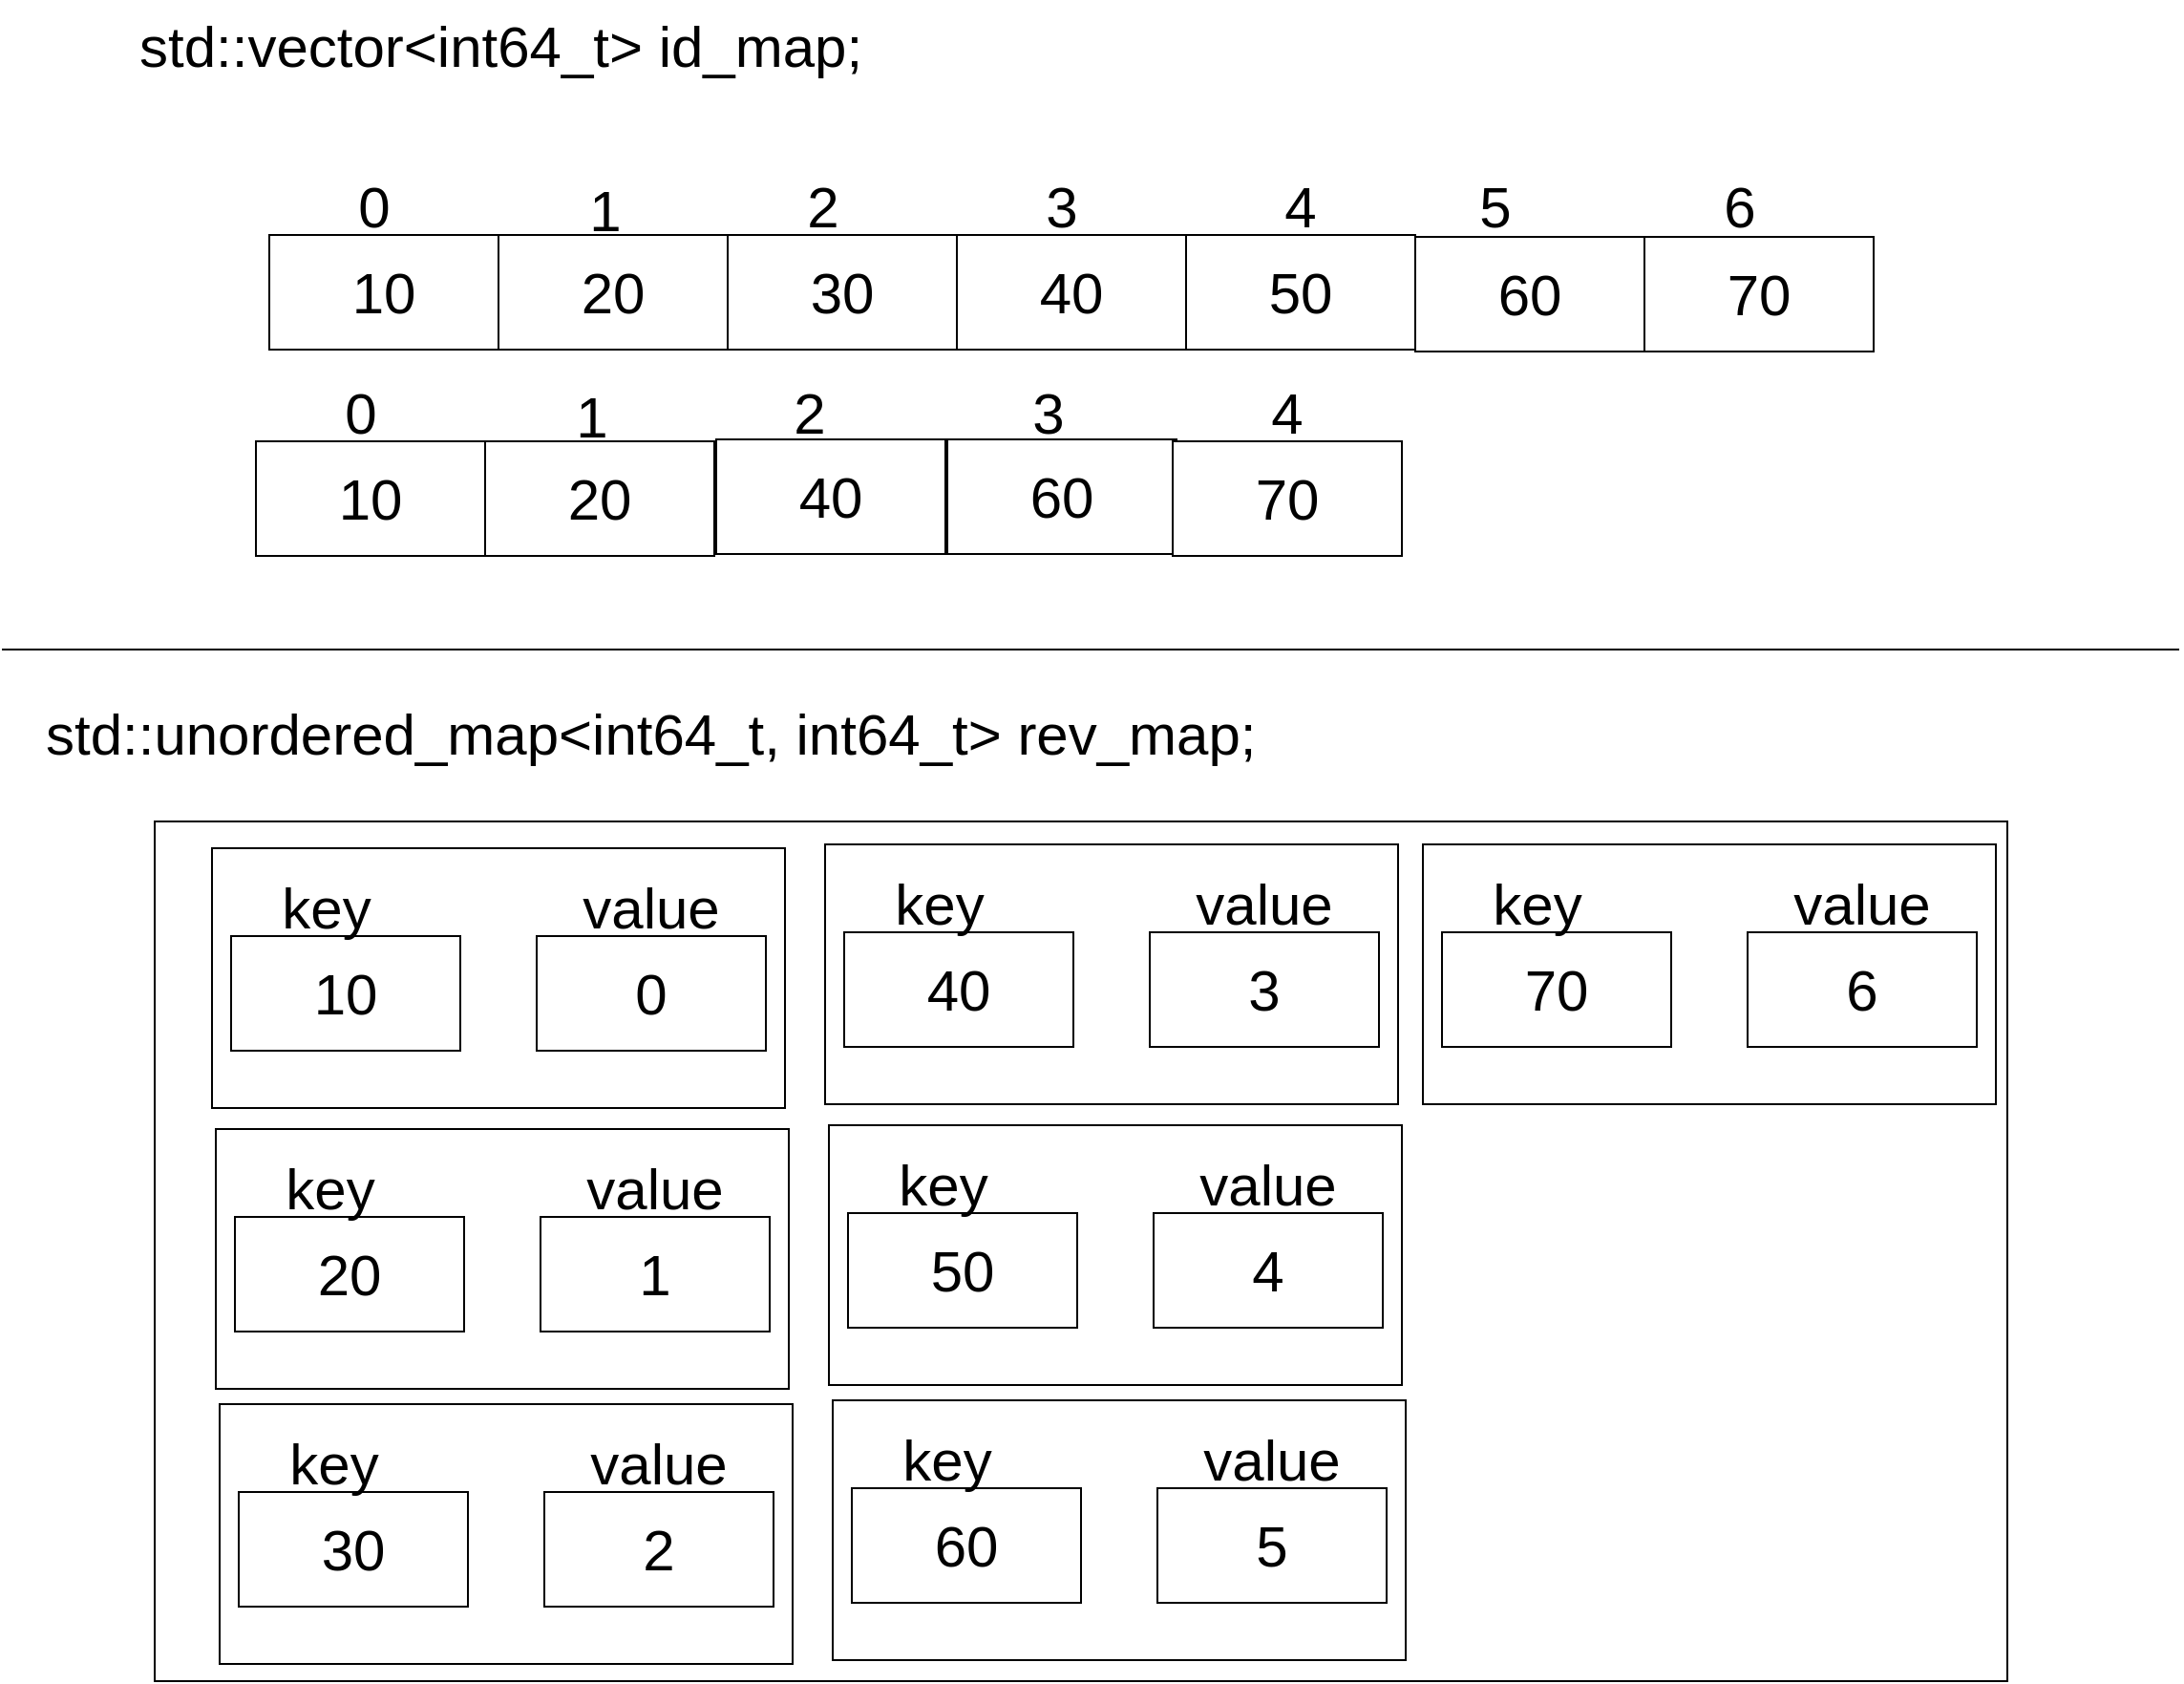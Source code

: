 <mxfile>
    <diagram id="_CUqrX9coeGqUWHdb1A_" name="第 1 页">
        <mxGraphModel dx="1655" dy="1678" grid="1" gridSize="10" guides="1" tooltips="1" connect="1" arrows="1" fold="1" page="1" pageScale="1" pageWidth="1169" pageHeight="827" math="0" shadow="0">
            <root>
                <mxCell id="0"/>
                <mxCell id="1" parent="0"/>
                <mxCell id="54" value="" style="rounded=0;whiteSpace=wrap;html=1;fontSize=30;" parent="1" vertex="1">
                    <mxGeometry x="80" y="330" width="970" height="450" as="geometry"/>
                </mxCell>
                <mxCell id="23" value="" style="rounded=0;whiteSpace=wrap;html=1;fontSize=30;" parent="1" vertex="1">
                    <mxGeometry x="110" y="344" width="300" height="136" as="geometry"/>
                </mxCell>
                <mxCell id="2" value="10" style="rounded=0;whiteSpace=wrap;html=1;fontSize=30;" parent="1" vertex="1">
                    <mxGeometry x="140" y="23" width="120" height="60" as="geometry"/>
                </mxCell>
                <mxCell id="3" value="20" style="rounded=0;whiteSpace=wrap;html=1;fontSize=30;" parent="1" vertex="1">
                    <mxGeometry x="260" y="23" width="120" height="60" as="geometry"/>
                </mxCell>
                <mxCell id="4" value="&lt;font style=&quot;font-size: 30px;&quot;&gt;30&lt;/font&gt;" style="rounded=0;whiteSpace=wrap;html=1;" parent="1" vertex="1">
                    <mxGeometry x="380" y="23" width="120" height="60" as="geometry"/>
                </mxCell>
                <mxCell id="5" value="40" style="rounded=0;whiteSpace=wrap;html=1;fontSize=30;" parent="1" vertex="1">
                    <mxGeometry x="500" y="23" width="120" height="60" as="geometry"/>
                </mxCell>
                <mxCell id="6" value="50" style="rounded=0;whiteSpace=wrap;html=1;fontSize=30;" parent="1" vertex="1">
                    <mxGeometry x="620" y="23" width="120" height="60" as="geometry"/>
                </mxCell>
                <mxCell id="7" value="0" style="text;html=1;strokeColor=none;fillColor=none;align=center;verticalAlign=middle;whiteSpace=wrap;rounded=0;fontSize=30;" parent="1" vertex="1">
                    <mxGeometry x="165" y="-7" width="60" height="30" as="geometry"/>
                </mxCell>
                <mxCell id="8" value="1" style="text;html=1;strokeColor=none;fillColor=none;align=center;verticalAlign=middle;whiteSpace=wrap;rounded=0;fontSize=30;" parent="1" vertex="1">
                    <mxGeometry x="286" y="-5" width="60" height="30" as="geometry"/>
                </mxCell>
                <mxCell id="9" value="2" style="text;html=1;strokeColor=none;fillColor=none;align=center;verticalAlign=middle;whiteSpace=wrap;rounded=0;fontSize=30;" parent="1" vertex="1">
                    <mxGeometry x="400" y="-7" width="60" height="30" as="geometry"/>
                </mxCell>
                <mxCell id="10" value="3" style="text;html=1;strokeColor=none;fillColor=none;align=center;verticalAlign=middle;whiteSpace=wrap;rounded=0;fontSize=30;" parent="1" vertex="1">
                    <mxGeometry x="525" y="-7" width="60" height="30" as="geometry"/>
                </mxCell>
                <mxCell id="11" value="4" style="text;html=1;strokeColor=none;fillColor=none;align=center;verticalAlign=middle;whiteSpace=wrap;rounded=0;fontSize=30;" parent="1" vertex="1">
                    <mxGeometry x="650" y="-7" width="60" height="30" as="geometry"/>
                </mxCell>
                <mxCell id="12" value="60" style="rounded=0;whiteSpace=wrap;html=1;fontSize=30;" parent="1" vertex="1">
                    <mxGeometry x="740" y="24" width="120" height="60" as="geometry"/>
                </mxCell>
                <mxCell id="13" value="70" style="rounded=0;whiteSpace=wrap;html=1;fontSize=30;" parent="1" vertex="1">
                    <mxGeometry x="860" y="24" width="120" height="60" as="geometry"/>
                </mxCell>
                <mxCell id="14" value="5" style="text;html=1;strokeColor=none;fillColor=none;align=center;verticalAlign=middle;whiteSpace=wrap;rounded=0;fontSize=30;" parent="1" vertex="1">
                    <mxGeometry x="752" y="-7" width="60" height="30" as="geometry"/>
                </mxCell>
                <mxCell id="15" value="6" style="text;html=1;strokeColor=none;fillColor=none;align=center;verticalAlign=middle;whiteSpace=wrap;rounded=0;fontSize=30;" parent="1" vertex="1">
                    <mxGeometry x="880" y="-7" width="60" height="30" as="geometry"/>
                </mxCell>
                <mxCell id="16" value="" style="endArrow=none;html=1;fontSize=30;" parent="1" edge="1">
                    <mxGeometry width="50" height="50" relative="1" as="geometry">
                        <mxPoint y="240" as="sourcePoint"/>
                        <mxPoint x="1140" y="240" as="targetPoint"/>
                    </mxGeometry>
                </mxCell>
                <mxCell id="17" value="std::vector&amp;lt;int64_t&amp;gt; id_map;" style="text;whiteSpace=wrap;html=1;fontSize=30;" parent="1" vertex="1">
                    <mxGeometry x="70" y="-100" width="444" height="60" as="geometry"/>
                </mxCell>
                <mxCell id="19" value="10" style="rounded=0;whiteSpace=wrap;html=1;fontSize=30;" parent="1" vertex="1">
                    <mxGeometry x="120" y="390" width="120" height="60" as="geometry"/>
                </mxCell>
                <mxCell id="20" value="0" style="rounded=0;whiteSpace=wrap;html=1;fontSize=30;" parent="1" vertex="1">
                    <mxGeometry x="280" y="390" width="120" height="60" as="geometry"/>
                </mxCell>
                <mxCell id="21" value="key" style="text;html=1;strokeColor=none;fillColor=none;align=center;verticalAlign=middle;whiteSpace=wrap;rounded=0;fontSize=30;" parent="1" vertex="1">
                    <mxGeometry x="140" y="360" width="60" height="30" as="geometry"/>
                </mxCell>
                <mxCell id="22" value="value" style="text;html=1;strokeColor=none;fillColor=none;align=center;verticalAlign=middle;whiteSpace=wrap;rounded=0;fontSize=30;" parent="1" vertex="1">
                    <mxGeometry x="310" y="360" width="60" height="30" as="geometry"/>
                </mxCell>
                <mxCell id="24" value="" style="rounded=0;whiteSpace=wrap;html=1;fontSize=30;" parent="1" vertex="1">
                    <mxGeometry x="112" y="491" width="300" height="136" as="geometry"/>
                </mxCell>
                <mxCell id="25" value="20" style="rounded=0;whiteSpace=wrap;html=1;fontSize=30;" parent="1" vertex="1">
                    <mxGeometry x="122" y="537" width="120" height="60" as="geometry"/>
                </mxCell>
                <mxCell id="26" value="1" style="rounded=0;whiteSpace=wrap;html=1;fontSize=30;" parent="1" vertex="1">
                    <mxGeometry x="282" y="537" width="120" height="60" as="geometry"/>
                </mxCell>
                <mxCell id="27" value="key" style="text;html=1;strokeColor=none;fillColor=none;align=center;verticalAlign=middle;whiteSpace=wrap;rounded=0;fontSize=30;" parent="1" vertex="1">
                    <mxGeometry x="142" y="507" width="60" height="30" as="geometry"/>
                </mxCell>
                <mxCell id="28" value="value" style="text;html=1;strokeColor=none;fillColor=none;align=center;verticalAlign=middle;whiteSpace=wrap;rounded=0;fontSize=30;" parent="1" vertex="1">
                    <mxGeometry x="312" y="507" width="60" height="30" as="geometry"/>
                </mxCell>
                <mxCell id="29" value="" style="rounded=0;whiteSpace=wrap;html=1;fontSize=30;" parent="1" vertex="1">
                    <mxGeometry x="114" y="635" width="300" height="136" as="geometry"/>
                </mxCell>
                <mxCell id="30" value="30" style="rounded=0;whiteSpace=wrap;html=1;fontSize=30;" parent="1" vertex="1">
                    <mxGeometry x="124" y="681" width="120" height="60" as="geometry"/>
                </mxCell>
                <mxCell id="31" value="2" style="rounded=0;whiteSpace=wrap;html=1;fontSize=30;" parent="1" vertex="1">
                    <mxGeometry x="284" y="681" width="120" height="60" as="geometry"/>
                </mxCell>
                <mxCell id="32" value="key" style="text;html=1;strokeColor=none;fillColor=none;align=center;verticalAlign=middle;whiteSpace=wrap;rounded=0;fontSize=30;" parent="1" vertex="1">
                    <mxGeometry x="144" y="651" width="60" height="30" as="geometry"/>
                </mxCell>
                <mxCell id="33" value="value" style="text;html=1;strokeColor=none;fillColor=none;align=center;verticalAlign=middle;whiteSpace=wrap;rounded=0;fontSize=30;" parent="1" vertex="1">
                    <mxGeometry x="314" y="651" width="60" height="30" as="geometry"/>
                </mxCell>
                <mxCell id="34" value="" style="rounded=0;whiteSpace=wrap;html=1;fontSize=30;" parent="1" vertex="1">
                    <mxGeometry x="431" y="342" width="300" height="136" as="geometry"/>
                </mxCell>
                <mxCell id="35" value="40" style="rounded=0;whiteSpace=wrap;html=1;fontSize=30;" parent="1" vertex="1">
                    <mxGeometry x="441" y="388" width="120" height="60" as="geometry"/>
                </mxCell>
                <mxCell id="36" value="3" style="rounded=0;whiteSpace=wrap;html=1;fontSize=30;" parent="1" vertex="1">
                    <mxGeometry x="601" y="388" width="120" height="60" as="geometry"/>
                </mxCell>
                <mxCell id="37" value="key" style="text;html=1;strokeColor=none;fillColor=none;align=center;verticalAlign=middle;whiteSpace=wrap;rounded=0;fontSize=30;" parent="1" vertex="1">
                    <mxGeometry x="461" y="358" width="60" height="30" as="geometry"/>
                </mxCell>
                <mxCell id="38" value="value" style="text;html=1;strokeColor=none;fillColor=none;align=center;verticalAlign=middle;whiteSpace=wrap;rounded=0;fontSize=30;" parent="1" vertex="1">
                    <mxGeometry x="631" y="358" width="60" height="30" as="geometry"/>
                </mxCell>
                <mxCell id="39" value="" style="rounded=0;whiteSpace=wrap;html=1;fontSize=30;" parent="1" vertex="1">
                    <mxGeometry x="433" y="489" width="300" height="136" as="geometry"/>
                </mxCell>
                <mxCell id="40" value="50" style="rounded=0;whiteSpace=wrap;html=1;fontSize=30;" parent="1" vertex="1">
                    <mxGeometry x="443" y="535" width="120" height="60" as="geometry"/>
                </mxCell>
                <mxCell id="41" value="4" style="rounded=0;whiteSpace=wrap;html=1;fontSize=30;" parent="1" vertex="1">
                    <mxGeometry x="603" y="535" width="120" height="60" as="geometry"/>
                </mxCell>
                <mxCell id="42" value="key" style="text;html=1;strokeColor=none;fillColor=none;align=center;verticalAlign=middle;whiteSpace=wrap;rounded=0;fontSize=30;" parent="1" vertex="1">
                    <mxGeometry x="463" y="505" width="60" height="30" as="geometry"/>
                </mxCell>
                <mxCell id="43" value="value" style="text;html=1;strokeColor=none;fillColor=none;align=center;verticalAlign=middle;whiteSpace=wrap;rounded=0;fontSize=30;" parent="1" vertex="1">
                    <mxGeometry x="633" y="505" width="60" height="30" as="geometry"/>
                </mxCell>
                <mxCell id="44" value="" style="rounded=0;whiteSpace=wrap;html=1;fontSize=30;" parent="1" vertex="1">
                    <mxGeometry x="435" y="633" width="300" height="136" as="geometry"/>
                </mxCell>
                <mxCell id="45" value="60" style="rounded=0;whiteSpace=wrap;html=1;fontSize=30;" parent="1" vertex="1">
                    <mxGeometry x="445" y="679" width="120" height="60" as="geometry"/>
                </mxCell>
                <mxCell id="46" value="5" style="rounded=0;whiteSpace=wrap;html=1;fontSize=30;" parent="1" vertex="1">
                    <mxGeometry x="605" y="679" width="120" height="60" as="geometry"/>
                </mxCell>
                <mxCell id="47" value="key" style="text;html=1;strokeColor=none;fillColor=none;align=center;verticalAlign=middle;whiteSpace=wrap;rounded=0;fontSize=30;" parent="1" vertex="1">
                    <mxGeometry x="465" y="649" width="60" height="30" as="geometry"/>
                </mxCell>
                <mxCell id="48" value="value" style="text;html=1;strokeColor=none;fillColor=none;align=center;verticalAlign=middle;whiteSpace=wrap;rounded=0;fontSize=30;" parent="1" vertex="1">
                    <mxGeometry x="635" y="649" width="60" height="30" as="geometry"/>
                </mxCell>
                <mxCell id="49" value="" style="rounded=0;whiteSpace=wrap;html=1;fontSize=30;" parent="1" vertex="1">
                    <mxGeometry x="744" y="342" width="300" height="136" as="geometry"/>
                </mxCell>
                <mxCell id="50" value="70" style="rounded=0;whiteSpace=wrap;html=1;fontSize=30;" parent="1" vertex="1">
                    <mxGeometry x="754" y="388" width="120" height="60" as="geometry"/>
                </mxCell>
                <mxCell id="51" value="6" style="rounded=0;whiteSpace=wrap;html=1;fontSize=30;" parent="1" vertex="1">
                    <mxGeometry x="914" y="388" width="120" height="60" as="geometry"/>
                </mxCell>
                <mxCell id="52" value="key" style="text;html=1;strokeColor=none;fillColor=none;align=center;verticalAlign=middle;whiteSpace=wrap;rounded=0;fontSize=30;" parent="1" vertex="1">
                    <mxGeometry x="774" y="358" width="60" height="30" as="geometry"/>
                </mxCell>
                <mxCell id="53" value="value" style="text;html=1;strokeColor=none;fillColor=none;align=center;verticalAlign=middle;whiteSpace=wrap;rounded=0;fontSize=30;" parent="1" vertex="1">
                    <mxGeometry x="944" y="358" width="60" height="30" as="geometry"/>
                </mxCell>
                <mxCell id="56" value="std::unordered_map&amp;lt;int64_t, int64_t&amp;gt; rev_map;" style="text;whiteSpace=wrap;html=1;fontSize=30;" parent="1" vertex="1">
                    <mxGeometry x="21" y="260" width="699" height="60" as="geometry"/>
                </mxCell>
                <mxCell id="72" value="10" style="rounded=0;whiteSpace=wrap;html=1;fontSize=30;" parent="1" vertex="1">
                    <mxGeometry x="133" y="131" width="120" height="60" as="geometry"/>
                </mxCell>
                <mxCell id="73" value="20" style="rounded=0;whiteSpace=wrap;html=1;fontSize=30;" parent="1" vertex="1">
                    <mxGeometry x="253" y="131" width="120" height="60" as="geometry"/>
                </mxCell>
                <mxCell id="75" value="40" style="rounded=0;whiteSpace=wrap;html=1;fontSize=30;" parent="1" vertex="1">
                    <mxGeometry x="374" y="130" width="120" height="60" as="geometry"/>
                </mxCell>
                <mxCell id="77" value="0" style="text;html=1;strokeColor=none;fillColor=none;align=center;verticalAlign=middle;whiteSpace=wrap;rounded=0;fontSize=30;" parent="1" vertex="1">
                    <mxGeometry x="158" y="101" width="60" height="30" as="geometry"/>
                </mxCell>
                <mxCell id="78" value="1" style="text;html=1;strokeColor=none;fillColor=none;align=center;verticalAlign=middle;whiteSpace=wrap;rounded=0;fontSize=30;" parent="1" vertex="1">
                    <mxGeometry x="279" y="103" width="60" height="30" as="geometry"/>
                </mxCell>
                <mxCell id="79" value="2" style="text;html=1;strokeColor=none;fillColor=none;align=center;verticalAlign=middle;whiteSpace=wrap;rounded=0;fontSize=30;" parent="1" vertex="1">
                    <mxGeometry x="393" y="101" width="60" height="30" as="geometry"/>
                </mxCell>
                <mxCell id="80" value="3" style="text;html=1;strokeColor=none;fillColor=none;align=center;verticalAlign=middle;whiteSpace=wrap;rounded=0;fontSize=30;" parent="1" vertex="1">
                    <mxGeometry x="518" y="101" width="60" height="30" as="geometry"/>
                </mxCell>
                <mxCell id="81" value="4" style="text;html=1;strokeColor=none;fillColor=none;align=center;verticalAlign=middle;whiteSpace=wrap;rounded=0;fontSize=30;" parent="1" vertex="1">
                    <mxGeometry x="643" y="101" width="60" height="30" as="geometry"/>
                </mxCell>
                <mxCell id="82" value="60" style="rounded=0;whiteSpace=wrap;html=1;fontSize=30;" parent="1" vertex="1">
                    <mxGeometry x="495" y="130" width="120" height="60" as="geometry"/>
                </mxCell>
                <mxCell id="83" value="70" style="rounded=0;whiteSpace=wrap;html=1;fontSize=30;" parent="1" vertex="1">
                    <mxGeometry x="613" y="131" width="120" height="60" as="geometry"/>
                </mxCell>
            </root>
        </mxGraphModel>
    </diagram>
</mxfile>